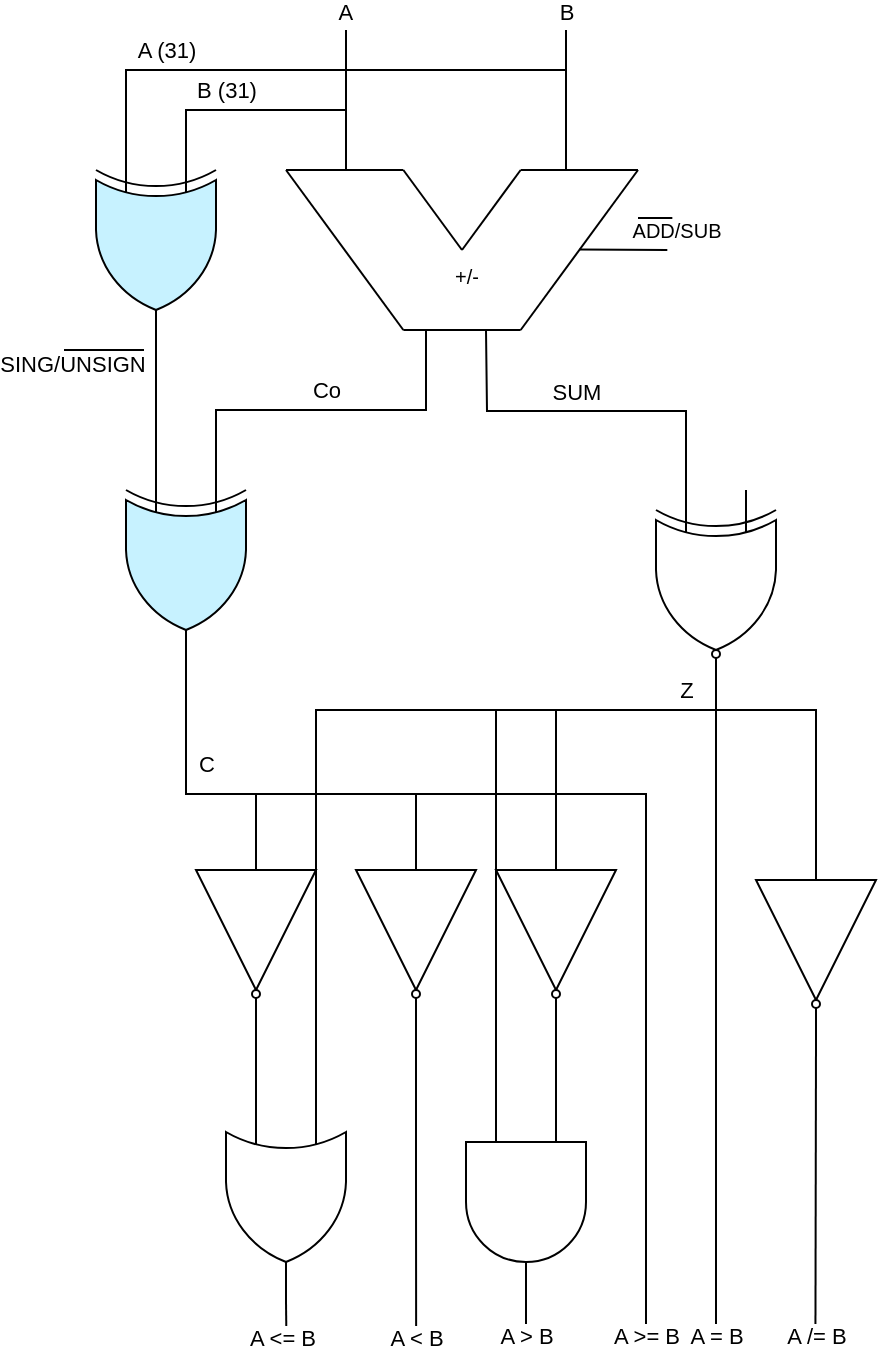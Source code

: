 <mxfile version="13.7.1" type="github">
  <diagram id="8_7a8NoPqFi72FyqRnLh" name="Page-1">
    <mxGraphModel dx="1351" dy="843" grid="1" gridSize="10" guides="1" tooltips="1" connect="1" arrows="1" fold="1" page="1" pageScale="1" pageWidth="850" pageHeight="1100" math="0" shadow="0">
      <root>
        <mxCell id="0" />
        <mxCell id="1" parent="0" />
        <mxCell id="VNQyIf2KibvP4hPLVo4k-33" style="edgeStyle=orthogonalEdgeStyle;rounded=0;orthogonalLoop=1;jettySize=auto;html=1;exitX=1;exitY=0.5;exitDx=0;exitDy=0;entryX=0;entryY=0.75;entryDx=0;entryDy=0;entryPerimeter=0;endArrow=none;endFill=0;" edge="1" parent="1" source="VNQyIf2KibvP4hPLVo4k-30" target="VNQyIf2KibvP4hPLVo4k-32">
          <mxGeometry relative="1" as="geometry" />
        </mxCell>
        <mxCell id="VNQyIf2KibvP4hPLVo4k-30" value="" style="verticalLabelPosition=bottom;shadow=0;dashed=0;align=center;html=1;verticalAlign=top;shape=mxgraph.electrical.logic_gates.buffer2;negating=1;rotation=90;" vertex="1" parent="1">
          <mxGeometry x="285" y="440" width="100" height="60" as="geometry" />
        </mxCell>
        <mxCell id="VNQyIf2KibvP4hPLVo4k-35" style="rounded=0;orthogonalLoop=1;jettySize=auto;html=1;exitX=1;exitY=0.5;exitDx=0;exitDy=0;exitPerimeter=0;endArrow=none;endFill=0;" edge="1" parent="1" source="VNQyIf2KibvP4hPLVo4k-31">
          <mxGeometry relative="1" as="geometry">
            <mxPoint x="470" y="676" as="targetPoint" />
          </mxGeometry>
        </mxCell>
        <mxCell id="VNQyIf2KibvP4hPLVo4k-39" value="A &amp;gt; B" style="edgeLabel;html=1;align=center;verticalAlign=middle;resizable=0;points=[];fontSize=11;" vertex="1" connectable="0" parent="VNQyIf2KibvP4hPLVo4k-35">
          <mxGeometry x="0.567" relative="1" as="geometry">
            <mxPoint x="-0.09" y="1" as="offset" />
          </mxGeometry>
        </mxCell>
        <mxCell id="VNQyIf2KibvP4hPLVo4k-48" style="edgeStyle=orthogonalEdgeStyle;rounded=0;orthogonalLoop=1;jettySize=auto;html=1;exitX=0;exitY=0.25;exitDx=0;exitDy=0;exitPerimeter=0;entryX=1;entryY=0.5;entryDx=0;entryDy=0;endArrow=none;endFill=0;fontSize=11;" edge="1" parent="1" source="VNQyIf2KibvP4hPLVo4k-31" target="VNQyIf2KibvP4hPLVo4k-43">
          <mxGeometry relative="1" as="geometry" />
        </mxCell>
        <mxCell id="VNQyIf2KibvP4hPLVo4k-61" style="edgeStyle=orthogonalEdgeStyle;rounded=0;orthogonalLoop=1;jettySize=auto;html=1;exitX=0;exitY=0.75;exitDx=0;exitDy=0;exitPerimeter=0;entryX=1;entryY=0.5;entryDx=0;entryDy=0;entryPerimeter=0;endArrow=none;endFill=0;fontSize=11;" edge="1" parent="1" source="VNQyIf2KibvP4hPLVo4k-31" target="VNQyIf2KibvP4hPLVo4k-46">
          <mxGeometry relative="1" as="geometry">
            <Array as="points">
              <mxPoint x="455" y="360" />
              <mxPoint x="565" y="360" />
            </Array>
          </mxGeometry>
        </mxCell>
        <mxCell id="VNQyIf2KibvP4hPLVo4k-31" value="" style="verticalLabelPosition=bottom;shadow=0;dashed=0;align=center;html=1;verticalAlign=top;shape=mxgraph.electrical.logic_gates.logic_gate;operation=and;rotation=90;" vertex="1" parent="1">
          <mxGeometry x="420" y="576" width="100" height="60" as="geometry" />
        </mxCell>
        <mxCell id="VNQyIf2KibvP4hPLVo4k-34" style="edgeStyle=orthogonalEdgeStyle;rounded=0;orthogonalLoop=1;jettySize=auto;html=1;exitX=1;exitY=0.5;exitDx=0;exitDy=0;exitPerimeter=0;endArrow=none;endFill=0;" edge="1" parent="1" source="VNQyIf2KibvP4hPLVo4k-32">
          <mxGeometry relative="1" as="geometry">
            <mxPoint x="350.238" y="676" as="targetPoint" />
          </mxGeometry>
        </mxCell>
        <mxCell id="VNQyIf2KibvP4hPLVo4k-36" value="A &amp;lt;= B" style="edgeLabel;html=1;align=center;verticalAlign=middle;resizable=0;points=[];" vertex="1" connectable="0" parent="VNQyIf2KibvP4hPLVo4k-34">
          <mxGeometry x="0.802" y="-2" relative="1" as="geometry">
            <mxPoint as="offset" />
          </mxGeometry>
        </mxCell>
        <mxCell id="VNQyIf2KibvP4hPLVo4k-47" style="edgeStyle=orthogonalEdgeStyle;rounded=0;orthogonalLoop=1;jettySize=auto;html=1;exitX=0;exitY=0.25;exitDx=0;exitDy=0;exitPerimeter=0;entryX=1;entryY=0.5;entryDx=0;entryDy=0;entryPerimeter=0;endArrow=none;endFill=0;fontSize=11;" edge="1" parent="1" source="VNQyIf2KibvP4hPLVo4k-32" target="VNQyIf2KibvP4hPLVo4k-46">
          <mxGeometry relative="1" as="geometry">
            <Array as="points">
              <mxPoint x="365" y="360" />
              <mxPoint x="565" y="360" />
            </Array>
          </mxGeometry>
        </mxCell>
        <mxCell id="VNQyIf2KibvP4hPLVo4k-32" value="" style="verticalLabelPosition=bottom;shadow=0;dashed=0;align=center;html=1;verticalAlign=top;shape=mxgraph.electrical.logic_gates.logic_gate;operation=or;rotation=90;" vertex="1" parent="1">
          <mxGeometry x="300" y="576" width="100" height="60" as="geometry" />
        </mxCell>
        <mxCell id="VNQyIf2KibvP4hPLVo4k-41" style="edgeStyle=orthogonalEdgeStyle;rounded=0;orthogonalLoop=1;jettySize=auto;html=1;exitX=1;exitY=0.5;exitDx=0;exitDy=0;endArrow=none;endFill=0;fontSize=11;" edge="1" parent="1" source="VNQyIf2KibvP4hPLVo4k-40">
          <mxGeometry relative="1" as="geometry">
            <mxPoint x="415.069" y="670.0" as="targetPoint" />
          </mxGeometry>
        </mxCell>
        <mxCell id="VNQyIf2KibvP4hPLVo4k-42" value="A &amp;lt; B" style="edgeLabel;html=1;align=center;verticalAlign=middle;resizable=0;points=[];fontSize=11;" vertex="1" connectable="0" parent="VNQyIf2KibvP4hPLVo4k-41">
          <mxGeometry x="0.989" y="-1" relative="1" as="geometry">
            <mxPoint x="0.93" y="4.1" as="offset" />
          </mxGeometry>
        </mxCell>
        <mxCell id="VNQyIf2KibvP4hPLVo4k-57" style="edgeStyle=orthogonalEdgeStyle;rounded=0;orthogonalLoop=1;jettySize=auto;html=1;exitX=0;exitY=0.5;exitDx=0;exitDy=0;entryX=1;entryY=0.5;entryDx=0;entryDy=0;entryPerimeter=0;endArrow=none;endFill=0;fontSize=11;" edge="1" parent="1">
          <mxGeometry relative="1" as="geometry">
            <mxPoint x="415" y="422" as="sourcePoint" />
            <mxPoint x="300.0" y="342.0" as="targetPoint" />
            <Array as="points">
              <mxPoint x="415" y="402" />
              <mxPoint x="300" y="402" />
            </Array>
          </mxGeometry>
        </mxCell>
        <mxCell id="VNQyIf2KibvP4hPLVo4k-40" value="" style="verticalLabelPosition=bottom;shadow=0;dashed=0;align=center;html=1;verticalAlign=top;shape=mxgraph.electrical.logic_gates.buffer2;negating=1;rotation=90;" vertex="1" parent="1">
          <mxGeometry x="365" y="440" width="100" height="60" as="geometry" />
        </mxCell>
        <mxCell id="VNQyIf2KibvP4hPLVo4k-49" style="edgeStyle=orthogonalEdgeStyle;rounded=0;orthogonalLoop=1;jettySize=auto;html=1;exitX=0;exitY=0.5;exitDx=0;exitDy=0;entryX=1;entryY=0.5;entryDx=0;entryDy=0;entryPerimeter=0;endArrow=none;endFill=0;fontSize=11;" edge="1" parent="1" source="VNQyIf2KibvP4hPLVo4k-43" target="VNQyIf2KibvP4hPLVo4k-46">
          <mxGeometry relative="1" as="geometry">
            <Array as="points">
              <mxPoint x="485" y="360" />
              <mxPoint x="565" y="360" />
            </Array>
          </mxGeometry>
        </mxCell>
        <mxCell id="VNQyIf2KibvP4hPLVo4k-43" value="" style="verticalLabelPosition=bottom;shadow=0;dashed=0;align=center;html=1;verticalAlign=top;shape=mxgraph.electrical.logic_gates.buffer2;negating=1;rotation=90;" vertex="1" parent="1">
          <mxGeometry x="435" y="440" width="100" height="60" as="geometry" />
        </mxCell>
        <mxCell id="VNQyIf2KibvP4hPLVo4k-55" style="edgeStyle=orthogonalEdgeStyle;rounded=0;orthogonalLoop=1;jettySize=auto;html=1;exitX=1;exitY=0.5;exitDx=0;exitDy=0;exitPerimeter=0;entryX=0;entryY=0.5;entryDx=0;entryDy=0;endArrow=none;endFill=0;fontSize=11;" edge="1" parent="1">
          <mxGeometry relative="1" as="geometry">
            <mxPoint x="300" y="342" as="sourcePoint" />
            <mxPoint x="335" y="422.0" as="targetPoint" />
            <Array as="points">
              <mxPoint x="300" y="402" />
              <mxPoint x="335" y="402" />
            </Array>
          </mxGeometry>
        </mxCell>
        <mxCell id="VNQyIf2KibvP4hPLVo4k-62" style="edgeStyle=orthogonalEdgeStyle;rounded=0;orthogonalLoop=1;jettySize=auto;html=1;exitX=1;exitY=0.5;exitDx=0;exitDy=0;exitPerimeter=0;endArrow=none;endFill=0;fontSize=11;" edge="1" parent="1">
          <mxGeometry relative="1" as="geometry">
            <mxPoint x="530" y="680" as="targetPoint" />
            <mxPoint x="300" y="342" as="sourcePoint" />
            <Array as="points">
              <mxPoint x="300" y="402" />
              <mxPoint x="530" y="402" />
            </Array>
          </mxGeometry>
        </mxCell>
        <mxCell id="VNQyIf2KibvP4hPLVo4k-63" value="A &amp;gt;= B" style="edgeLabel;html=1;align=center;verticalAlign=middle;resizable=0;points=[];fontSize=11;" vertex="1" connectable="0" parent="VNQyIf2KibvP4hPLVo4k-62">
          <mxGeometry x="0.974" relative="1" as="geometry">
            <mxPoint y="0.3" as="offset" />
          </mxGeometry>
        </mxCell>
        <mxCell id="VNQyIf2KibvP4hPLVo4k-86" value="C" style="edgeLabel;html=1;align=center;verticalAlign=middle;resizable=0;points=[];fontSize=11;" vertex="1" connectable="0" parent="VNQyIf2KibvP4hPLVo4k-62">
          <mxGeometry x="-0.871" y="2" relative="1" as="geometry">
            <mxPoint x="8" y="8.69" as="offset" />
          </mxGeometry>
        </mxCell>
        <mxCell id="VNQyIf2KibvP4hPLVo4k-70" style="edgeStyle=orthogonalEdgeStyle;rounded=0;orthogonalLoop=1;jettySize=auto;html=1;exitX=0;exitY=0.25;exitDx=0;exitDy=0;exitPerimeter=0;endArrow=none;endFill=0;fontSize=11;" edge="1" parent="1" source="VNQyIf2KibvP4hPLVo4k-44">
          <mxGeometry relative="1" as="geometry">
            <mxPoint x="420" y="170" as="targetPoint" />
            <Array as="points">
              <mxPoint x="315" y="210" />
              <mxPoint x="420" y="210" />
            </Array>
          </mxGeometry>
        </mxCell>
        <mxCell id="VNQyIf2KibvP4hPLVo4k-90" style="edgeStyle=orthogonalEdgeStyle;rounded=0;orthogonalLoop=1;jettySize=auto;html=1;endArrow=none;endFill=0;fontSize=11;" edge="1" parent="1" source="VNQyIf2KibvP4hPLVo4k-44">
          <mxGeometry relative="1" as="geometry">
            <mxPoint x="300" y="340.0" as="targetPoint" />
          </mxGeometry>
        </mxCell>
        <mxCell id="VNQyIf2KibvP4hPLVo4k-44" value="" style="verticalLabelPosition=bottom;shadow=0;dashed=0;align=center;html=1;verticalAlign=top;shape=mxgraph.electrical.logic_gates.logic_gate;operation=xor;fontSize=11;rotation=90;fillColor=#C7F2FF;" vertex="1" parent="1">
          <mxGeometry x="250" y="260" width="100" height="60" as="geometry" />
        </mxCell>
        <mxCell id="VNQyIf2KibvP4hPLVo4k-66" style="edgeStyle=none;rounded=0;orthogonalLoop=1;jettySize=auto;html=1;exitX=1;exitY=0.5;exitDx=0;exitDy=0;exitPerimeter=0;endArrow=none;endFill=0;fontSize=11;" edge="1" parent="1" source="VNQyIf2KibvP4hPLVo4k-46">
          <mxGeometry relative="1" as="geometry">
            <mxPoint x="565" y="680" as="targetPoint" />
          </mxGeometry>
        </mxCell>
        <mxCell id="VNQyIf2KibvP4hPLVo4k-67" value="A = B" style="edgeLabel;html=1;align=center;verticalAlign=middle;resizable=0;points=[];fontSize=11;" vertex="1" connectable="0" parent="VNQyIf2KibvP4hPLVo4k-66">
          <mxGeometry x="0.983" relative="1" as="geometry">
            <mxPoint y="-4.21" as="offset" />
          </mxGeometry>
        </mxCell>
        <mxCell id="VNQyIf2KibvP4hPLVo4k-68" style="edgeStyle=orthogonalEdgeStyle;rounded=0;orthogonalLoop=1;jettySize=auto;html=1;exitX=0;exitY=0.75;exitDx=0;exitDy=0;exitPerimeter=0;endArrow=none;endFill=0;fontSize=11;" edge="1" parent="1" source="VNQyIf2KibvP4hPLVo4k-46">
          <mxGeometry relative="1" as="geometry">
            <mxPoint x="450" y="170" as="targetPoint" />
          </mxGeometry>
        </mxCell>
        <mxCell id="VNQyIf2KibvP4hPLVo4k-82" value="SUM" style="edgeLabel;html=1;align=center;verticalAlign=middle;resizable=0;points=[];fontSize=11;" vertex="1" connectable="0" parent="VNQyIf2KibvP4hPLVo4k-68">
          <mxGeometry x="0.056" y="-1" relative="1" as="geometry">
            <mxPoint y="-9.03" as="offset" />
          </mxGeometry>
        </mxCell>
        <mxCell id="VNQyIf2KibvP4hPLVo4k-46" value="" style="verticalLabelPosition=bottom;shadow=0;dashed=0;align=center;html=1;verticalAlign=top;shape=mxgraph.electrical.logic_gates.logic_gate;operation=xor;negating=1;fontSize=11;rotation=90;numInputs=2;" vertex="1" parent="1">
          <mxGeometry x="515" y="270" width="100" height="60" as="geometry" />
        </mxCell>
        <mxCell id="VNQyIf2KibvP4hPLVo4k-53" style="rounded=0;orthogonalLoop=1;jettySize=auto;html=1;exitX=1;exitY=0.5;exitDx=0;exitDy=0;endArrow=none;endFill=0;fontSize=11;" edge="1" parent="1" source="VNQyIf2KibvP4hPLVo4k-52">
          <mxGeometry relative="1" as="geometry">
            <mxPoint x="614.724" y="670.0" as="targetPoint" />
          </mxGeometry>
        </mxCell>
        <mxCell id="VNQyIf2KibvP4hPLVo4k-54" value="A /= B" style="edgeLabel;html=1;align=center;verticalAlign=middle;resizable=0;points=[];fontSize=11;" vertex="1" connectable="0" parent="VNQyIf2KibvP4hPLVo4k-53">
          <mxGeometry x="0.892" relative="1" as="geometry">
            <mxPoint x="0.28" y="10.83" as="offset" />
          </mxGeometry>
        </mxCell>
        <mxCell id="VNQyIf2KibvP4hPLVo4k-60" style="edgeStyle=orthogonalEdgeStyle;rounded=0;orthogonalLoop=1;jettySize=auto;html=1;exitX=0;exitY=0.5;exitDx=0;exitDy=0;entryX=1;entryY=0.5;entryDx=0;entryDy=0;entryPerimeter=0;endArrow=none;endFill=0;fontSize=11;" edge="1" parent="1" source="VNQyIf2KibvP4hPLVo4k-52" target="VNQyIf2KibvP4hPLVo4k-46">
          <mxGeometry relative="1" as="geometry">
            <Array as="points">
              <mxPoint x="615" y="360" />
              <mxPoint x="565" y="360" />
            </Array>
          </mxGeometry>
        </mxCell>
        <mxCell id="VNQyIf2KibvP4hPLVo4k-52" value="" style="verticalLabelPosition=bottom;shadow=0;dashed=0;align=center;html=1;verticalAlign=top;shape=mxgraph.electrical.logic_gates.buffer2;negating=1;rotation=90;" vertex="1" parent="1">
          <mxGeometry x="565" y="445" width="100" height="60" as="geometry" />
        </mxCell>
        <mxCell id="VNQyIf2KibvP4hPLVo4k-65" value="" style="group" vertex="1" connectable="0" parent="1">
          <mxGeometry x="350" y="90" width="193.17" height="80" as="geometry" />
        </mxCell>
        <mxCell id="VNQyIf2KibvP4hPLVo4k-1" value="" style="endArrow=none;html=1;" edge="1" parent="VNQyIf2KibvP4hPLVo4k-65">
          <mxGeometry width="50" height="50" relative="1" as="geometry">
            <mxPoint as="sourcePoint" />
            <mxPoint x="58.667" as="targetPoint" />
          </mxGeometry>
        </mxCell>
        <mxCell id="VNQyIf2KibvP4hPLVo4k-2" value="" style="endArrow=none;html=1;" edge="1" parent="VNQyIf2KibvP4hPLVo4k-65">
          <mxGeometry width="50" height="50" relative="1" as="geometry">
            <mxPoint x="117.333" as="sourcePoint" />
            <mxPoint x="176.0" as="targetPoint" />
          </mxGeometry>
        </mxCell>
        <mxCell id="VNQyIf2KibvP4hPLVo4k-3" value="" style="endArrow=none;html=1;" edge="1" parent="VNQyIf2KibvP4hPLVo4k-65">
          <mxGeometry width="50" height="50" relative="1" as="geometry">
            <mxPoint x="58.667" as="sourcePoint" />
            <mxPoint x="88.0" y="40" as="targetPoint" />
          </mxGeometry>
        </mxCell>
        <mxCell id="VNQyIf2KibvP4hPLVo4k-4" value="" style="endArrow=none;html=1;" edge="1" parent="VNQyIf2KibvP4hPLVo4k-65">
          <mxGeometry width="50" height="50" relative="1" as="geometry">
            <mxPoint x="88" y="40" as="sourcePoint" />
            <mxPoint x="117.333" as="targetPoint" />
          </mxGeometry>
        </mxCell>
        <mxCell id="VNQyIf2KibvP4hPLVo4k-5" value="" style="endArrow=none;html=1;" edge="1" parent="VNQyIf2KibvP4hPLVo4k-65">
          <mxGeometry width="50" height="50" relative="1" as="geometry">
            <mxPoint x="8.527e-14" as="sourcePoint" />
            <mxPoint x="58.667" y="80" as="targetPoint" />
          </mxGeometry>
        </mxCell>
        <mxCell id="VNQyIf2KibvP4hPLVo4k-6" value="" style="endArrow=none;html=1;" edge="1" parent="VNQyIf2KibvP4hPLVo4k-65">
          <mxGeometry width="50" height="50" relative="1" as="geometry">
            <mxPoint x="58.667" y="80" as="sourcePoint" />
            <mxPoint x="117.333" y="80" as="targetPoint" />
          </mxGeometry>
        </mxCell>
        <mxCell id="VNQyIf2KibvP4hPLVo4k-7" value="" style="endArrow=none;html=1;" edge="1" parent="VNQyIf2KibvP4hPLVo4k-65">
          <mxGeometry width="50" height="50" relative="1" as="geometry">
            <mxPoint x="117.333" y="80" as="sourcePoint" />
            <mxPoint x="176" as="targetPoint" />
          </mxGeometry>
        </mxCell>
        <mxCell id="VNQyIf2KibvP4hPLVo4k-8" value="&lt;br style=&quot;font-size: 10px&quot;&gt;&lt;font size=&quot;1&quot;&gt;+/-&lt;/font&gt;" style="text;html=1;align=center;verticalAlign=middle;resizable=0;points=[];autosize=1;" vertex="1" parent="VNQyIf2KibvP4hPLVo4k-65">
          <mxGeometry x="75" y="30" width="30" height="30" as="geometry" />
        </mxCell>
        <mxCell id="VNQyIf2KibvP4hPLVo4k-9" value="" style="endArrow=none;html=1;" edge="1" parent="VNQyIf2KibvP4hPLVo4k-65">
          <mxGeometry width="50" height="50" relative="1" as="geometry">
            <mxPoint x="146.667" y="39.8" as="sourcePoint" />
            <mxPoint x="190.667" y="40" as="targetPoint" />
          </mxGeometry>
        </mxCell>
        <mxCell id="VNQyIf2KibvP4hPLVo4k-10" value="&lt;font style=&quot;font-size: 10px&quot;&gt;ADD/SUB&lt;/font&gt;" style="edgeLabel;html=1;align=center;verticalAlign=middle;resizable=0;points=[];" vertex="1" connectable="0" parent="VNQyIf2KibvP4hPLVo4k-9">
          <mxGeometry x="0.403" y="1" relative="1" as="geometry">
            <mxPoint x="17.38" y="-8.94" as="offset" />
          </mxGeometry>
        </mxCell>
        <mxCell id="VNQyIf2KibvP4hPLVo4k-13" value="" style="endArrow=none;html=1;" edge="1" parent="VNQyIf2KibvP4hPLVo4k-65">
          <mxGeometry width="50" height="50" relative="1" as="geometry">
            <mxPoint x="176" y="24" as="sourcePoint" />
            <mxPoint x="193.17" y="24" as="targetPoint" />
          </mxGeometry>
        </mxCell>
        <mxCell id="VNQyIf2KibvP4hPLVo4k-72" style="edgeStyle=orthogonalEdgeStyle;rounded=0;orthogonalLoop=1;jettySize=auto;html=1;exitX=1;exitY=0.5;exitDx=0;exitDy=0;exitPerimeter=0;entryX=0;entryY=0.75;entryDx=0;entryDy=0;entryPerimeter=0;endArrow=none;endFill=0;fontSize=11;" edge="1" parent="1" source="VNQyIf2KibvP4hPLVo4k-71" target="VNQyIf2KibvP4hPLVo4k-44">
          <mxGeometry relative="1" as="geometry" />
        </mxCell>
        <mxCell id="VNQyIf2KibvP4hPLVo4k-87" value="SING/UNSIGN" style="edgeLabel;html=1;align=center;verticalAlign=middle;resizable=0;points=[];fontSize=11;" vertex="1" connectable="0" parent="VNQyIf2KibvP4hPLVo4k-72">
          <mxGeometry x="-0.761" y="-1" relative="1" as="geometry">
            <mxPoint x="-41" as="offset" />
          </mxGeometry>
        </mxCell>
        <mxCell id="VNQyIf2KibvP4hPLVo4k-73" style="edgeStyle=orthogonalEdgeStyle;rounded=0;orthogonalLoop=1;jettySize=auto;html=1;exitX=0;exitY=0.25;exitDx=0;exitDy=0;exitPerimeter=0;endArrow=none;endFill=0;fontSize=11;" edge="1" parent="1" source="VNQyIf2KibvP4hPLVo4k-71">
          <mxGeometry relative="1" as="geometry">
            <mxPoint x="380" y="90" as="targetPoint" />
            <Array as="points">
              <mxPoint x="300" y="60" />
              <mxPoint x="380" y="60" />
            </Array>
          </mxGeometry>
        </mxCell>
        <mxCell id="VNQyIf2KibvP4hPLVo4k-74" style="edgeStyle=orthogonalEdgeStyle;rounded=0;orthogonalLoop=1;jettySize=auto;html=1;exitX=0;exitY=0.75;exitDx=0;exitDy=0;exitPerimeter=0;endArrow=none;endFill=0;fontSize=11;" edge="1" parent="1" source="VNQyIf2KibvP4hPLVo4k-71">
          <mxGeometry relative="1" as="geometry">
            <mxPoint x="500" y="90" as="targetPoint" />
            <Array as="points">
              <mxPoint x="270" y="40" />
              <mxPoint x="490" y="40" />
              <mxPoint x="490" y="90" />
            </Array>
          </mxGeometry>
        </mxCell>
        <mxCell id="VNQyIf2KibvP4hPLVo4k-76" style="edgeStyle=orthogonalEdgeStyle;rounded=0;orthogonalLoop=1;jettySize=auto;html=1;exitX=0;exitY=0.25;exitDx=0;exitDy=0;exitPerimeter=0;endArrow=none;endFill=0;fontSize=11;" edge="1" parent="1" source="VNQyIf2KibvP4hPLVo4k-71">
          <mxGeometry relative="1" as="geometry">
            <mxPoint x="380" y="20" as="targetPoint" />
            <Array as="points">
              <mxPoint x="300" y="60" />
              <mxPoint x="380" y="60" />
            </Array>
          </mxGeometry>
        </mxCell>
        <mxCell id="VNQyIf2KibvP4hPLVo4k-77" style="edgeStyle=orthogonalEdgeStyle;rounded=0;orthogonalLoop=1;jettySize=auto;html=1;exitX=0;exitY=0.75;exitDx=0;exitDy=0;exitPerimeter=0;endArrow=none;endFill=0;fontSize=11;" edge="1" parent="1" source="VNQyIf2KibvP4hPLVo4k-71">
          <mxGeometry relative="1" as="geometry">
            <mxPoint x="490" y="20" as="targetPoint" />
            <Array as="points">
              <mxPoint x="270" y="40" />
              <mxPoint x="490" y="40" />
            </Array>
          </mxGeometry>
        </mxCell>
        <mxCell id="VNQyIf2KibvP4hPLVo4k-78" value="A (31)" style="edgeLabel;html=1;align=center;verticalAlign=middle;resizable=0;points=[];fontSize=11;" vertex="1" connectable="0" parent="VNQyIf2KibvP4hPLVo4k-77">
          <mxGeometry x="-0.714" y="-33" relative="1" as="geometry">
            <mxPoint x="20" y="-43" as="offset" />
          </mxGeometry>
        </mxCell>
        <mxCell id="VNQyIf2KibvP4hPLVo4k-71" value="" style="verticalLabelPosition=bottom;shadow=0;dashed=0;align=center;html=1;verticalAlign=top;shape=mxgraph.electrical.logic_gates.logic_gate;operation=xor;fontSize=11;rotation=90;fillColor=#C7F2FF;" vertex="1" parent="1">
          <mxGeometry x="235" y="100" width="100" height="60" as="geometry" />
        </mxCell>
        <mxCell id="VNQyIf2KibvP4hPLVo4k-79" value="B (31)" style="edgeLabel;html=1;align=center;verticalAlign=middle;resizable=0;points=[];fontSize=11;" vertex="1" connectable="0" parent="1">
          <mxGeometry x="320.0" y="50" as="geometry" />
        </mxCell>
        <mxCell id="VNQyIf2KibvP4hPLVo4k-80" value="A&amp;nbsp;" style="edgeLabel;html=1;align=center;verticalAlign=middle;resizable=0;points=[];fontSize=11;" vertex="1" connectable="0" parent="1">
          <mxGeometry x="381.0" y="11" as="geometry" />
        </mxCell>
        <mxCell id="VNQyIf2KibvP4hPLVo4k-81" value="B" style="edgeLabel;html=1;align=center;verticalAlign=middle;resizable=0;points=[];fontSize=11;" vertex="1" connectable="0" parent="1">
          <mxGeometry x="490.0" y="11" as="geometry" />
        </mxCell>
        <mxCell id="VNQyIf2KibvP4hPLVo4k-83" value="Co" style="edgeLabel;html=1;align=center;verticalAlign=middle;resizable=0;points=[];fontSize=11;" vertex="1" connectable="0" parent="1">
          <mxGeometry x="370.003" y="200.004" as="geometry" />
        </mxCell>
        <mxCell id="VNQyIf2KibvP4hPLVo4k-84" value="Z" style="edgeLabel;html=1;align=center;verticalAlign=middle;resizable=0;points=[];fontSize=11;" vertex="1" connectable="0" parent="1">
          <mxGeometry x="550.003" y="350.004" as="geometry" />
        </mxCell>
        <mxCell id="VNQyIf2KibvP4hPLVo4k-89" value="" style="endArrow=none;html=1;fontSize=11;" edge="1" parent="1">
          <mxGeometry width="50" height="50" relative="1" as="geometry">
            <mxPoint x="239" y="180" as="sourcePoint" />
            <mxPoint x="279" y="180" as="targetPoint" />
          </mxGeometry>
        </mxCell>
      </root>
    </mxGraphModel>
  </diagram>
</mxfile>
